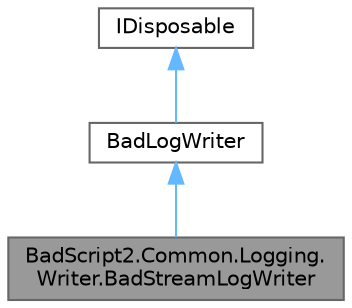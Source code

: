 digraph "BadScript2.Common.Logging.Writer.BadStreamLogWriter"
{
 // LATEX_PDF_SIZE
  bgcolor="transparent";
  edge [fontname=Helvetica,fontsize=10,labelfontname=Helvetica,labelfontsize=10];
  node [fontname=Helvetica,fontsize=10,shape=box,height=0.2,width=0.4];
  Node1 [id="Node000001",label="BadScript2.Common.Logging.\lWriter.BadStreamLogWriter",height=0.2,width=0.4,color="gray40", fillcolor="grey60", style="filled", fontcolor="black",tooltip="Implements a simple stream writer for the log system."];
  Node2 -> Node1 [id="edge1_Node000001_Node000002",dir="back",color="steelblue1",style="solid",tooltip=" "];
  Node2 [id="Node000002",label="BadLogWriter",height=0.2,width=0.4,color="gray40", fillcolor="white", style="filled",URL="$class_bad_script2_1_1_common_1_1_logging_1_1_writer_1_1_bad_log_writer.html",tooltip="Base Class of all log writers."];
  Node3 -> Node2 [id="edge2_Node000002_Node000003",dir="back",color="steelblue1",style="solid",tooltip=" "];
  Node3 [id="Node000003",label="IDisposable",height=0.2,width=0.4,color="gray40", fillcolor="white", style="filled",tooltip=" "];
}
